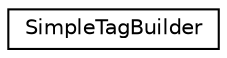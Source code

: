 digraph "Graphical Class Hierarchy"
{
  edge [fontname="Helvetica",fontsize="10",labelfontname="Helvetica",labelfontsize="10"];
  node [fontname="Helvetica",fontsize="10",shape=record];
  rankdir="LR";
  Node1 [label="SimpleTagBuilder",height=0.2,width=0.4,color="black", fillcolor="white", style="filled",URL="$class_simple_tag_builder.html"];
}
